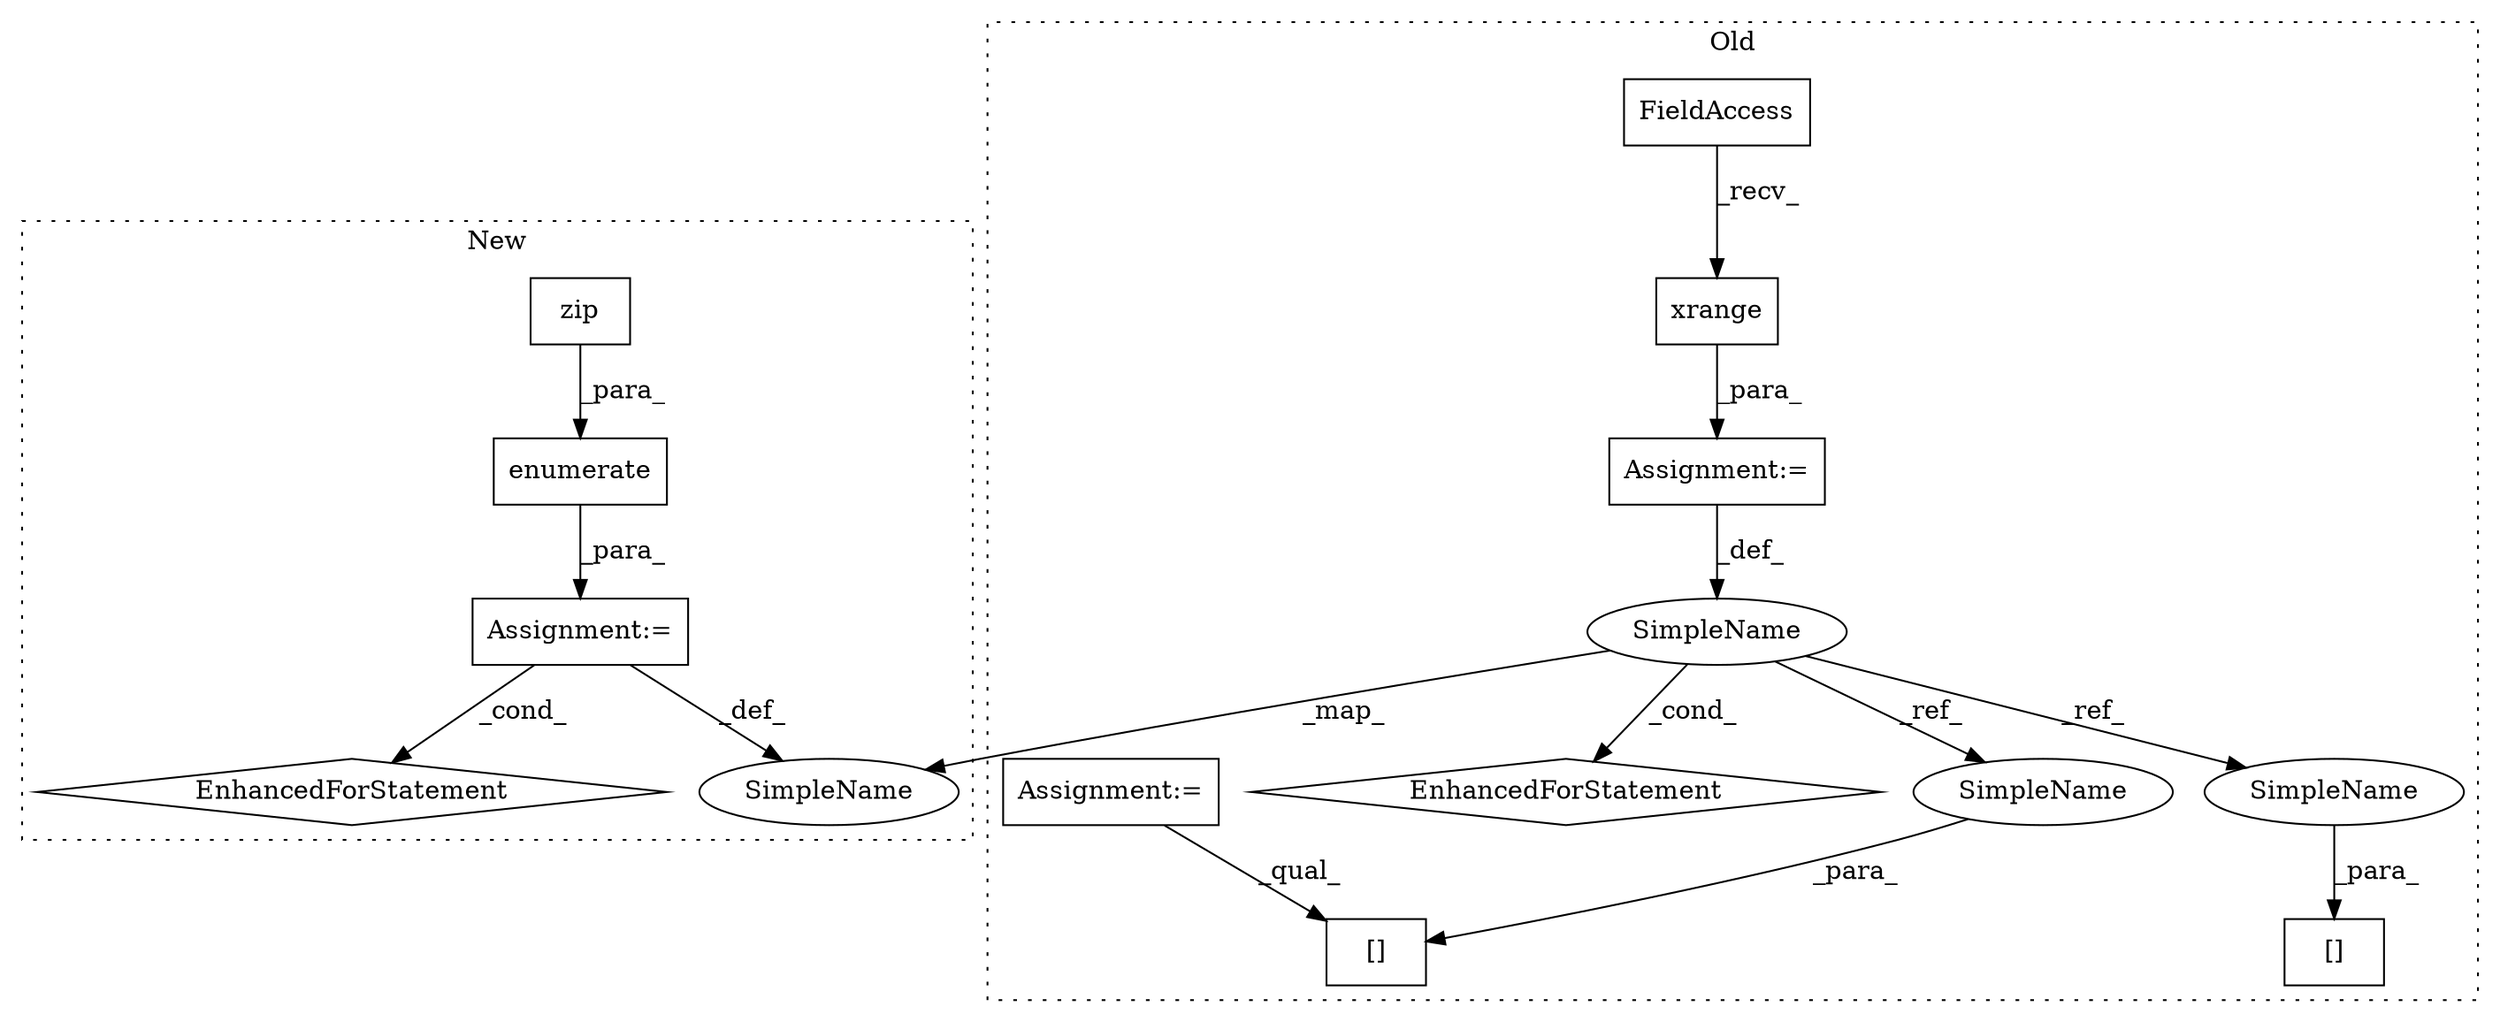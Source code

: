 digraph G {
subgraph cluster0 {
1 [label="xrange" a="32" s="4945,4961" l="7,1" shape="box"];
3 [label="Assignment:=" a="7" s="4874,4962" l="53,2" shape="box"];
6 [label="EnhancedForStatement" a="70" s="4874,4962" l="53,2" shape="diamond"];
7 [label="[]" a="2" s="5232,5240" l="7,1" shape="box"];
9 [label="SimpleName" a="42" s="4931" l="1" shape="ellipse"];
11 [label="FieldAccess" a="22" s="4935" l="3" shape="box"];
12 [label="[]" a="2" s="5005,5017" l="11,1" shape="box"];
13 [label="Assignment:=" a="7" s="4446" l="1" shape="box"];
14 [label="SimpleName" a="42" s="5239" l="1" shape="ellipse"];
15 [label="SimpleName" a="42" s="5016" l="1" shape="ellipse"];
label = "Old";
style="dotted";
}
subgraph cluster1 {
2 [label="enumerate" a="32" s="4912,4955" l="10,1" shape="box"];
4 [label="Assignment:=" a="7" s="4815,4956" l="88,2" shape="box"];
5 [label="EnhancedForStatement" a="70" s="4815,4956" l="88,2" shape="diamond"];
8 [label="zip" a="32" s="4922,4954" l="4,1" shape="box"];
10 [label="SimpleName" a="42" s="4872" l="1" shape="ellipse"];
label = "New";
style="dotted";
}
1 -> 3 [label="_para_"];
2 -> 4 [label="_para_"];
3 -> 9 [label="_def_"];
4 -> 10 [label="_def_"];
4 -> 5 [label="_cond_"];
8 -> 2 [label="_para_"];
9 -> 10 [label="_map_"];
9 -> 6 [label="_cond_"];
9 -> 14 [label="_ref_"];
9 -> 15 [label="_ref_"];
11 -> 1 [label="_recv_"];
13 -> 7 [label="_qual_"];
14 -> 7 [label="_para_"];
15 -> 12 [label="_para_"];
}